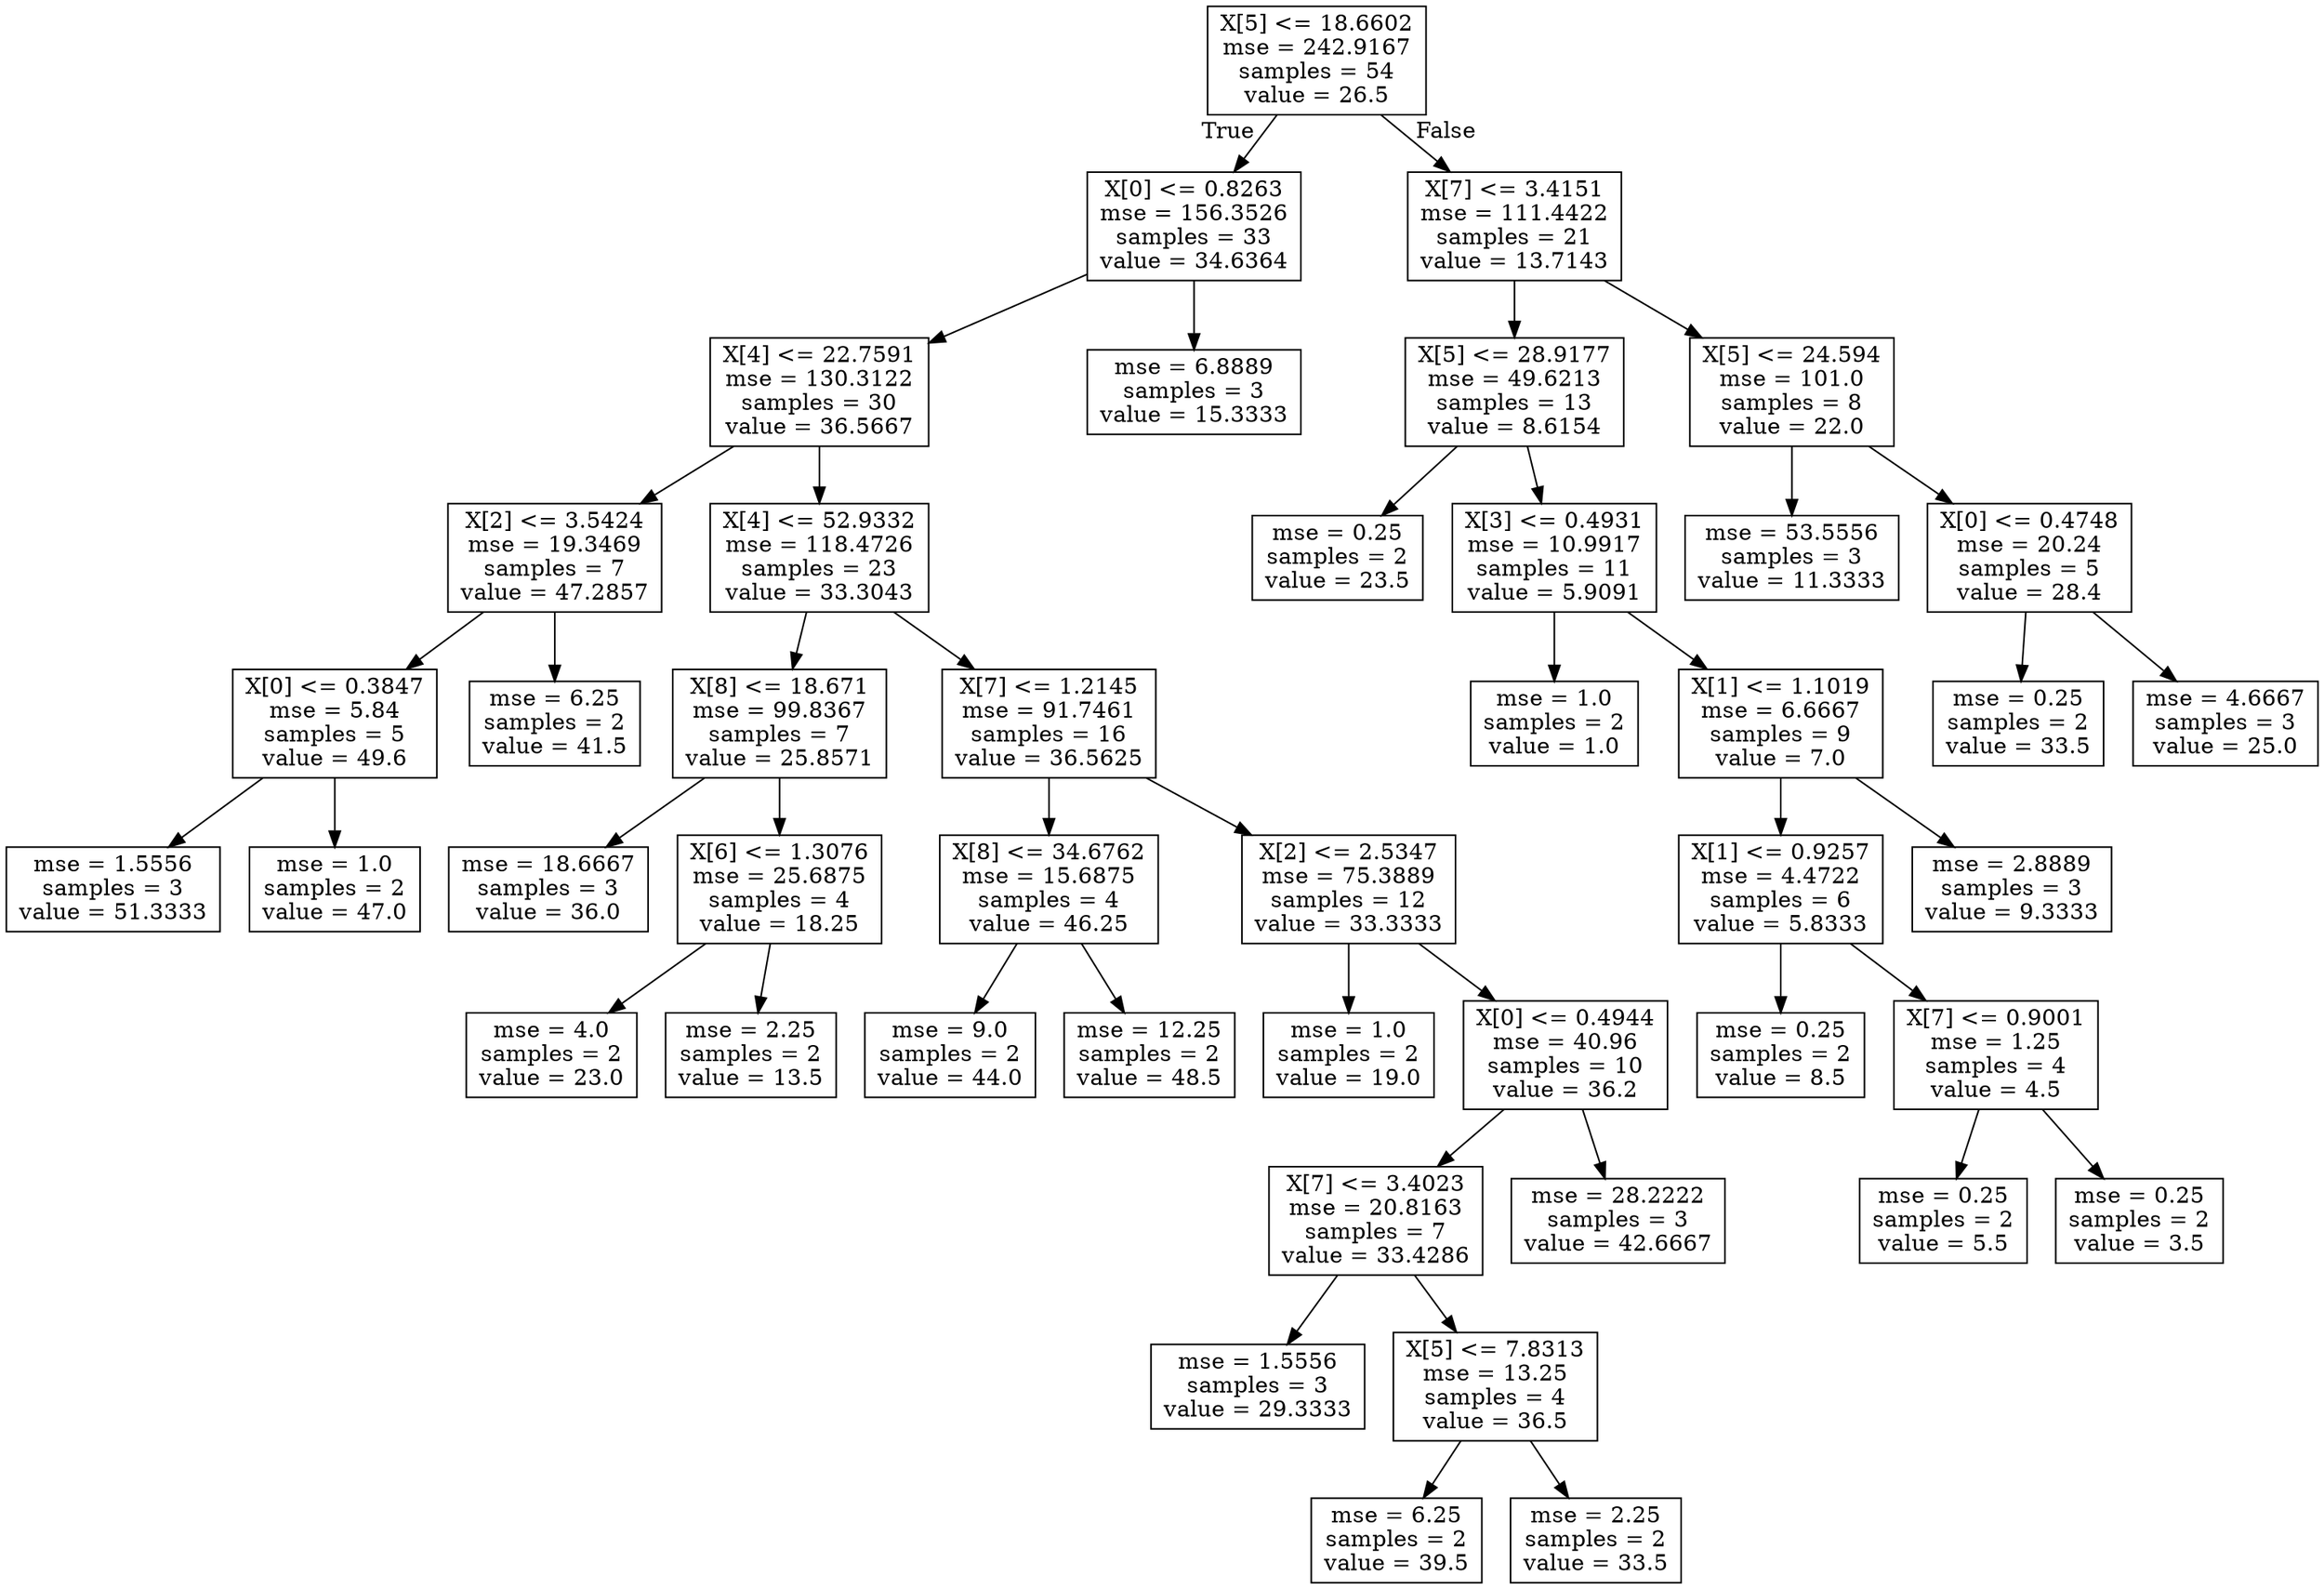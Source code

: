 digraph Tree {
node [shape=box] ;
0 [label="X[5] <= 18.6602\nmse = 242.9167\nsamples = 54\nvalue = 26.5"] ;
1 [label="X[0] <= 0.8263\nmse = 156.3526\nsamples = 33\nvalue = 34.6364"] ;
0 -> 1 [labeldistance=2.5, labelangle=45, headlabel="True"] ;
2 [label="X[4] <= 22.7591\nmse = 130.3122\nsamples = 30\nvalue = 36.5667"] ;
1 -> 2 ;
3 [label="X[2] <= 3.5424\nmse = 19.3469\nsamples = 7\nvalue = 47.2857"] ;
2 -> 3 ;
4 [label="X[0] <= 0.3847\nmse = 5.84\nsamples = 5\nvalue = 49.6"] ;
3 -> 4 ;
5 [label="mse = 1.5556\nsamples = 3\nvalue = 51.3333"] ;
4 -> 5 ;
6 [label="mse = 1.0\nsamples = 2\nvalue = 47.0"] ;
4 -> 6 ;
7 [label="mse = 6.25\nsamples = 2\nvalue = 41.5"] ;
3 -> 7 ;
8 [label="X[4] <= 52.9332\nmse = 118.4726\nsamples = 23\nvalue = 33.3043"] ;
2 -> 8 ;
9 [label="X[8] <= 18.671\nmse = 99.8367\nsamples = 7\nvalue = 25.8571"] ;
8 -> 9 ;
10 [label="mse = 18.6667\nsamples = 3\nvalue = 36.0"] ;
9 -> 10 ;
11 [label="X[6] <= 1.3076\nmse = 25.6875\nsamples = 4\nvalue = 18.25"] ;
9 -> 11 ;
12 [label="mse = 4.0\nsamples = 2\nvalue = 23.0"] ;
11 -> 12 ;
13 [label="mse = 2.25\nsamples = 2\nvalue = 13.5"] ;
11 -> 13 ;
14 [label="X[7] <= 1.2145\nmse = 91.7461\nsamples = 16\nvalue = 36.5625"] ;
8 -> 14 ;
15 [label="X[8] <= 34.6762\nmse = 15.6875\nsamples = 4\nvalue = 46.25"] ;
14 -> 15 ;
16 [label="mse = 9.0\nsamples = 2\nvalue = 44.0"] ;
15 -> 16 ;
17 [label="mse = 12.25\nsamples = 2\nvalue = 48.5"] ;
15 -> 17 ;
18 [label="X[2] <= 2.5347\nmse = 75.3889\nsamples = 12\nvalue = 33.3333"] ;
14 -> 18 ;
19 [label="mse = 1.0\nsamples = 2\nvalue = 19.0"] ;
18 -> 19 ;
20 [label="X[0] <= 0.4944\nmse = 40.96\nsamples = 10\nvalue = 36.2"] ;
18 -> 20 ;
21 [label="X[7] <= 3.4023\nmse = 20.8163\nsamples = 7\nvalue = 33.4286"] ;
20 -> 21 ;
22 [label="mse = 1.5556\nsamples = 3\nvalue = 29.3333"] ;
21 -> 22 ;
23 [label="X[5] <= 7.8313\nmse = 13.25\nsamples = 4\nvalue = 36.5"] ;
21 -> 23 ;
24 [label="mse = 6.25\nsamples = 2\nvalue = 39.5"] ;
23 -> 24 ;
25 [label="mse = 2.25\nsamples = 2\nvalue = 33.5"] ;
23 -> 25 ;
26 [label="mse = 28.2222\nsamples = 3\nvalue = 42.6667"] ;
20 -> 26 ;
27 [label="mse = 6.8889\nsamples = 3\nvalue = 15.3333"] ;
1 -> 27 ;
28 [label="X[7] <= 3.4151\nmse = 111.4422\nsamples = 21\nvalue = 13.7143"] ;
0 -> 28 [labeldistance=2.5, labelangle=-45, headlabel="False"] ;
29 [label="X[5] <= 28.9177\nmse = 49.6213\nsamples = 13\nvalue = 8.6154"] ;
28 -> 29 ;
30 [label="mse = 0.25\nsamples = 2\nvalue = 23.5"] ;
29 -> 30 ;
31 [label="X[3] <= 0.4931\nmse = 10.9917\nsamples = 11\nvalue = 5.9091"] ;
29 -> 31 ;
32 [label="mse = 1.0\nsamples = 2\nvalue = 1.0"] ;
31 -> 32 ;
33 [label="X[1] <= 1.1019\nmse = 6.6667\nsamples = 9\nvalue = 7.0"] ;
31 -> 33 ;
34 [label="X[1] <= 0.9257\nmse = 4.4722\nsamples = 6\nvalue = 5.8333"] ;
33 -> 34 ;
35 [label="mse = 0.25\nsamples = 2\nvalue = 8.5"] ;
34 -> 35 ;
36 [label="X[7] <= 0.9001\nmse = 1.25\nsamples = 4\nvalue = 4.5"] ;
34 -> 36 ;
37 [label="mse = 0.25\nsamples = 2\nvalue = 5.5"] ;
36 -> 37 ;
38 [label="mse = 0.25\nsamples = 2\nvalue = 3.5"] ;
36 -> 38 ;
39 [label="mse = 2.8889\nsamples = 3\nvalue = 9.3333"] ;
33 -> 39 ;
40 [label="X[5] <= 24.594\nmse = 101.0\nsamples = 8\nvalue = 22.0"] ;
28 -> 40 ;
41 [label="mse = 53.5556\nsamples = 3\nvalue = 11.3333"] ;
40 -> 41 ;
42 [label="X[0] <= 0.4748\nmse = 20.24\nsamples = 5\nvalue = 28.4"] ;
40 -> 42 ;
43 [label="mse = 0.25\nsamples = 2\nvalue = 33.5"] ;
42 -> 43 ;
44 [label="mse = 4.6667\nsamples = 3\nvalue = 25.0"] ;
42 -> 44 ;
}
